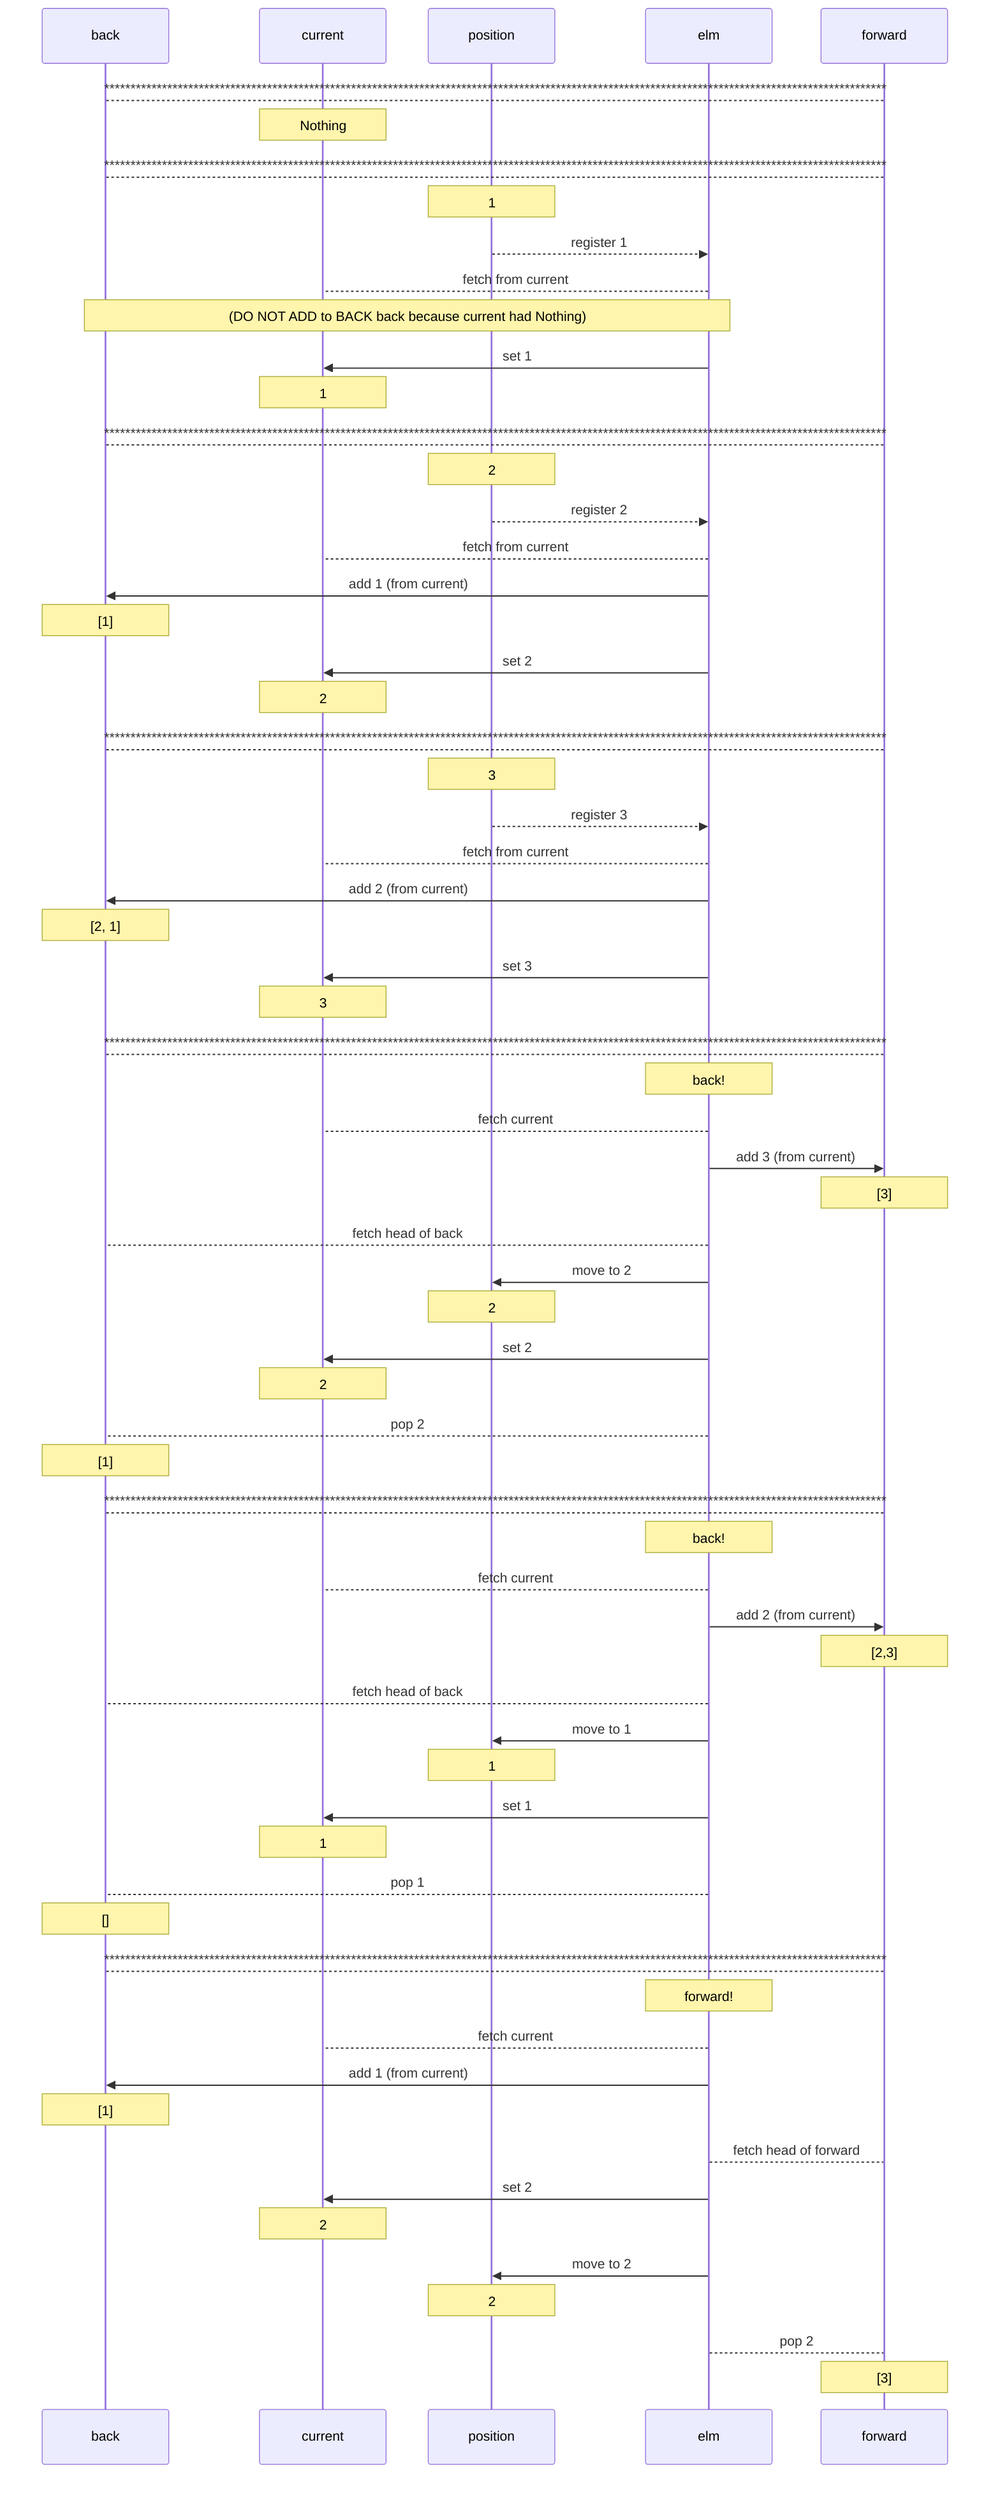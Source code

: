 sequenceDiagram
    participant back
    participant current
    participant position
    participant elm
    participant forward

    back-->forward: *****************************************************************************************************************************************************
    Note over current: Nothing

    back-->forward: *****************************************************************************************************************************************************
    Note over position: 1
    position-->>elm: register 1
    elm-->current: fetch from current
    Note over back,elm: (DO NOT ADD to BACK back because current had Nothing)
    elm->>current: set 1
    Note over current: 1

    back-->forward: *****************************************************************************************************************************************************
    Note over position: 2
    position-->>elm: register 2
    elm-->current: fetch from current
    elm->>back: add 1 (from current)
    Note over back: [1]
    elm->>current: set 2
    Note over current: 2

    back-->forward: *****************************************************************************************************************************************************
    Note over position: 3
    position-->>elm: register 3
    elm-->current: fetch from current
    elm->>back: add 2 (from current)
    Note over back: [2, 1]
    elm->>current: set 3
    Note over current: 3

    back-->forward: *****************************************************************************************************************************************************
    Note over elm: back!
    elm-->current: fetch current
    elm->>forward: add 3 (from current)
    Note over forward: [3]
    elm-->back: fetch head of back
    elm->>position: move to 2
    Note over position: 2
    elm->>current: set 2
    Note over current: 2
    elm-->back: pop 2
    Note over back: [1]

    back-->forward: *****************************************************************************************************************************************************
    Note over elm: back!
    elm-->current: fetch current
    elm->>forward: add 2 (from current)
    Note over forward: [2,3]
    elm-->back: fetch head of back
    elm->>position: move to 1
    Note over position: 1
    elm->>current: set 1
    Note over current: 1
    elm-->back: pop 1
    Note over back: []

    back-->forward: *****************************************************************************************************************************************************
    Note over elm: forward!
    elm-->current: fetch current
    elm->>back: add 1 (from current)
    Note over back: [1]
    elm-->forward: fetch head of forward
    elm->>current: set 2
    Note over current: 2
    elm->>position: move to 2
    Note over position: 2
    elm-->forward: pop 2
    Note over forward: [3]